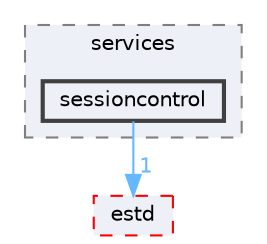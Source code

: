 digraph "sessioncontrol"
{
 // LATEX_PDF_SIZE
  bgcolor="transparent";
  edge [fontname=Helvetica,fontsize=10,labelfontname=Helvetica,labelfontsize=10];
  node [fontname=Helvetica,fontsize=10,shape=box,height=0.2,width=0.4];
  compound=true
  subgraph clusterdir_5a5a917675d43c603eaba456eb80bda9 {
    graph [ bgcolor="#edf0f7", pencolor="grey50", label="services", fontname=Helvetica,fontsize=10 style="filled,dashed", URL="dir_5a5a917675d43c603eaba456eb80bda9.html",tooltip=""]
  dir_7621f5538fc54ffc8b20ff5a1806bc11 [label="sessioncontrol", fillcolor="#edf0f7", color="grey25", style="filled,bold", URL="dir_7621f5538fc54ffc8b20ff5a1806bc11.html",tooltip=""];
  }
  dir_705ed472854f071e46e92f9933f4d565 [label="estd", fillcolor="#edf0f7", color="red", style="filled,dashed", URL="dir_705ed472854f071e46e92f9933f4d565.html",tooltip=""];
  dir_7621f5538fc54ffc8b20ff5a1806bc11->dir_705ed472854f071e46e92f9933f4d565 [headlabel="1", labeldistance=1.5 headhref="dir_000178_000075.html" href="dir_000178_000075.html" color="steelblue1" fontcolor="steelblue1"];
}
